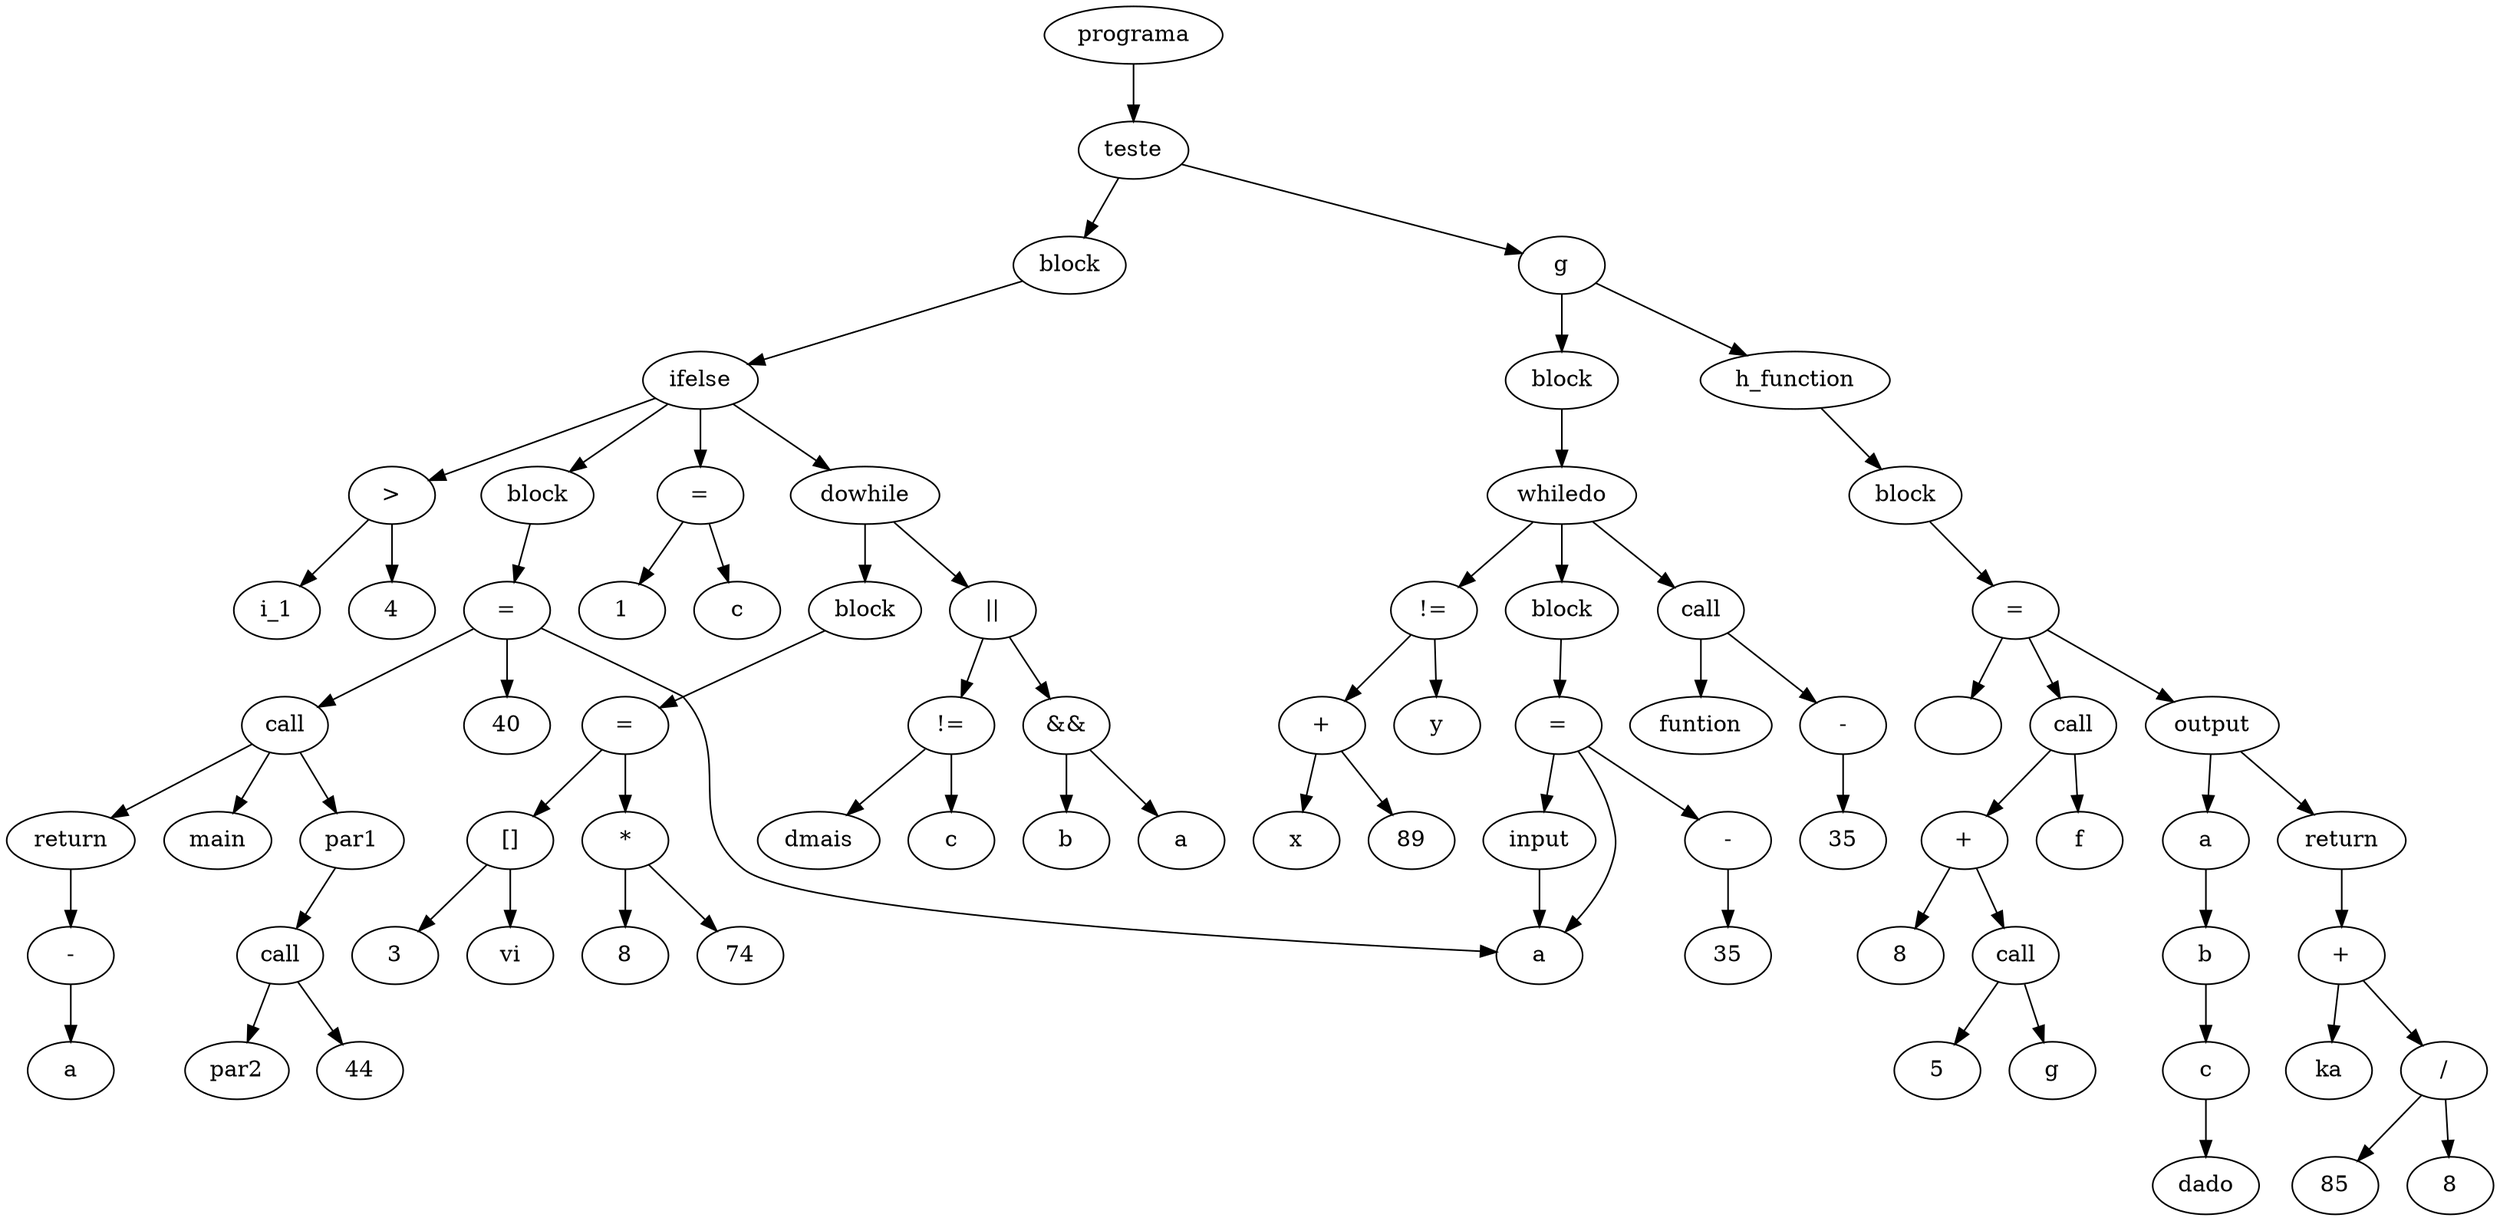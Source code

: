 digraph G {
node_0x19ef180 [label="i_1"]
node_0x19f4040 [label="4"]
node_0x19f4070 [label=">"]
node_0x19f4070 -> node_0x19ef180
node_0x19f4070 -> node_0x19f4040
node_0x19fde00 [label="40"]
node_0x19fde30 [label="="]
node_0x19db760 [label="a"]
node_0x19fde30 -> node_0x19fde00
node_0x19fde30 -> node_0x19db760
node_0x1a07bd0 [label="par1"]
node_0x1a11920 [label="44"]
node_0x1a11950 [label="call"]
node_0x1a07c20 [label="par2"]
node_0x1a11950 -> node_0x1a07c20
node_0x1a11950 -> node_0x1a11920
node_0x1a07bd0 -> node_0x1a11950
node_0x1a119f0 [label="call"]
node_0x19fded0 [label="main"]
node_0x1a119f0 -> node_0x19fded0
node_0x1a119f0 -> node_0x1a07bd0
node_0x1a16920 [label="a"]
node_0x1a16950 [label="-"]
node_0x1a16950 -> node_0x1a16920
node_0x1a169a0 [label="return"]
node_0x1a169a0 -> node_0x1a16950
node_0x1a119f0 -> node_0x1a169a0
node_0x19fde30 -> node_0x1a119f0
node_0x1a169f0 [label="block"]
node_0x1a169f0 -> node_0x19fde30
node_0x1a255d0 [label="1"]
node_0x1a25600 [label="="]
node_0x1a1b8d0 [label="c"]
node_0x1a25600 -> node_0x1a255d0
node_0x1a25600 -> node_0x1a1b8d0
node_0x1a25680 [label="ifelse"]
node_0x1a25680 -> node_0x19f4070
node_0x1a25680 -> node_0x1a169f0
node_0x1a25680 -> node_0x1a25600
node_0x1a34260 [label="3"]
node_0x1a39120 [label="8"]
node_0x1a3dfe0 [label="74"]
node_0x1a3e010 [label="*"]
node_0x1a3e010 -> node_0x1a39120
node_0x1a3e010 -> node_0x1a3dfe0
node_0x1a3e060 [label="="]
node_0x1a3e090 [label="[]"]
node_0x1a2a560 [label="vi"]
node_0x1a3e060 -> node_0x1a3e090
node_0x1a3e060 -> node_0x1a3e010
node_0x1a3e090 -> node_0x1a2a560
node_0x1a3e090 -> node_0x1a34260
node_0x1a3e130 [label="block"]
node_0x1a3e130 -> node_0x1a3e060
node_0x1a47ea0 [label="a"]
node_0x1a4cd80 [label="b"]
node_0x1a4cdb0 [label="&&"]
node_0x1a4cdb0 -> node_0x1a47ea0
node_0x1a4cdb0 -> node_0x1a4cd80
node_0x1a51cb0 [label="c"]
node_0x1a56b70 [label="dmais"]
node_0x1a56ba0 [label="!="]
node_0x1a56ba0 -> node_0x1a51cb0
node_0x1a56ba0 -> node_0x1a56b70
node_0x1a56bf0 [label="||"]
node_0x1a56bf0 -> node_0x1a4cdb0
node_0x1a56bf0 -> node_0x1a56ba0
node_0x1a56c40 [label="dowhile"]
node_0x1a56c40 -> node_0x1a3e130
node_0x1a56c40 -> node_0x1a56bf0
node_0x1a25680 -> node_0x1a56c40
node_0x1a56cc0 [label="block"]
node_0x1a56cc0 -> node_0x1a25680
node_0x1a56cf0 [label="teste"]
node_0x1a56cf0 -> node_0x1a56cc0
node_0x1a6a7c0 [label="y"]
node_0x1a6f680 [label="x"]
node_0x1a74540 [label="89"]
node_0x1a74570 [label="+"]
node_0x1a74570 -> node_0x1a6f680
node_0x1a74570 -> node_0x1a74540
node_0x1a745c0 [label="!="]
node_0x1a745c0 -> node_0x1a6a7c0
node_0x1a745c0 -> node_0x1a74570
node_0x1a746b0 [label="35"]
node_0x1a746e0 [label="-"]
node_0x1a746e0 -> node_0x1a746b0
node_0x1a74730 [label="="]
node_0x19db760 [label="a"]
node_0x1a74730 -> node_0x1a746e0
node_0x1a74730 -> node_0x19db760
node_0x1a79660 [label="input"]
node_0x19db760 [label="a"]
node_0x1a79660 -> node_0x19db760
node_0x1a74730 -> node_0x1a79660
node_0x1a796e0 [label="block"]
node_0x1a796e0 -> node_0x1a74730
node_0x1a79730 [label="whiledo"]
node_0x1a79730 -> node_0x1a745c0
node_0x1a79730 -> node_0x1a796e0
node_0x1a7e650 [label="35"]
node_0x1a7e680 [label="-"]
node_0x1a7e680 -> node_0x1a7e650
node_0x1a7e6d0 [label="call"]
node_0x1a797a0 [label="funtion"]
node_0x1a7e6d0 -> node_0x1a797a0
node_0x1a7e6d0 -> node_0x1a7e680
node_0x1a79730 -> node_0x1a7e6d0
node_0x1a7e750 [label="block"]
node_0x1a7e750 -> node_0x1a79730
node_0x1a7e7a0 [label="g"]
node_0x1a7e7a0 -> node_0x1a7e750
node_0x1a885b0 [label="8"]
node_0x1a8d4b0 [label="5"]
node_0x1a8d4e0 [label="call"]
node_0x1a5bbd0 [label="g"]
node_0x1a8d4e0 -> node_0x1a5bbd0
node_0x1a8d4e0 -> node_0x1a8d4b0
node_0x1a8d560 [label="+"]
node_0x1a8d560 -> node_0x1a885b0
node_0x1a8d560 -> node_0x1a8d4e0
node_0x1a8d5b0 [label="call"]
node_0x1a83700 [label="f"]
node_0x1a8d5b0 -> node_0x1a83700
node_0x1a8d5b0 -> node_0x1a8d560
node_0x1a8d630 [label="="]
node_0x19f8f90 [label=""]
node_0x1a8d630 -> node_0x1a8d5b0
node_0x1a8d630 -> node_0x19f8f90
node_0x1a92560 [label="a"]
node_0x1a925d0 [label="b"]
node_0x1a92640 [label="c"]
node_0x1a97500 [label="dado"]
node_0x1a92640 -> node_0x1a97500
node_0x1a925d0 -> node_0x1a92640
node_0x1a92560 -> node_0x1a925d0
node_0x1a97590 [label="output"]
node_0x1a97590 -> node_0x1a92560
node_0x1a9c490 [label="ka"]
node_0x1aa1350 [label="85"]
node_0x1aa13c0 [label="8"]
node_0x1aa13f0 [label="/"]
node_0x1aa13f0 -> node_0x1aa1350
node_0x1aa13f0 -> node_0x1aa13c0
node_0x1aa1440 [label="+"]
node_0x1aa1440 -> node_0x1a9c490
node_0x1aa1440 -> node_0x1aa13f0
node_0x1aa1490 [label="return"]
node_0x1aa1490 -> node_0x1aa1440
node_0x1a97590 -> node_0x1aa1490
node_0x1a8d630 -> node_0x1a97590
node_0x1aa14e0 [label="block"]
node_0x1aa14e0 -> node_0x1a8d630
node_0x1aa1530 [label="h_function"]
node_0x1aa1530 -> node_0x1aa14e0
node_0x1a7e7a0 -> node_0x1aa1530
node_0x1a56cf0 -> node_0x1a7e7a0
node_0x1aa1580 [label="programa"]
node_0x1aa1580 -> node_0x1a56cf0
}
